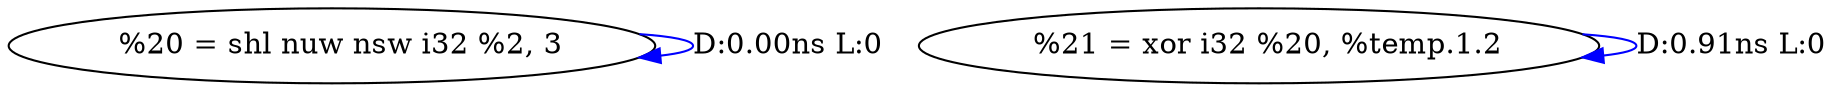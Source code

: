 digraph {
Node0x3385830[label="  %20 = shl nuw nsw i32 %2, 3"];
Node0x3385830 -> Node0x3385830[label="D:0.00ns L:0",color=blue];
Node0x3385910[label="  %21 = xor i32 %20, %temp.1.2"];
Node0x3385910 -> Node0x3385910[label="D:0.91ns L:0",color=blue];
}
